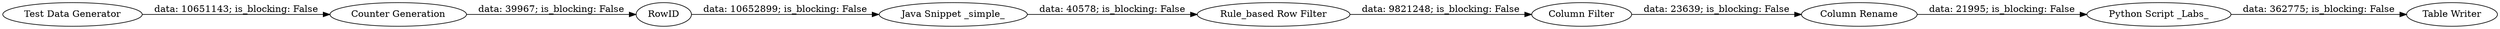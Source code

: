 digraph {
	"-6329129544784674984_253" [label="Column Filter"]
	"-6329129544784674984_267" [label="Table Writer"]
	"-6329129544784674984_256" [label="Rule_based Row Filter"]
	"-6329129544784674984_261" [label="Column Rename"]
	"-6329129544784674984_251" [label="Test Data Generator"]
	"-6329129544784674984_264" [label=RowID]
	"-6329129544784674984_255" [label="Java Snippet _simple_"]
	"-6329129544784674984_263" [label="Counter Generation"]
	"-6329129544784674984_265" [label="Python Script _Labs_"]
	"-6329129544784674984_264" -> "-6329129544784674984_255" [label="data: 10652899; is_blocking: False"]
	"-6329129544784674984_253" -> "-6329129544784674984_261" [label="data: 23639; is_blocking: False"]
	"-6329129544784674984_261" -> "-6329129544784674984_265" [label="data: 21995; is_blocking: False"]
	"-6329129544784674984_251" -> "-6329129544784674984_263" [label="data: 10651143; is_blocking: False"]
	"-6329129544784674984_256" -> "-6329129544784674984_253" [label="data: 9821248; is_blocking: False"]
	"-6329129544784674984_265" -> "-6329129544784674984_267" [label="data: 362775; is_blocking: False"]
	"-6329129544784674984_255" -> "-6329129544784674984_256" [label="data: 40578; is_blocking: False"]
	"-6329129544784674984_263" -> "-6329129544784674984_264" [label="data: 39967; is_blocking: False"]
	rankdir=LR
}
